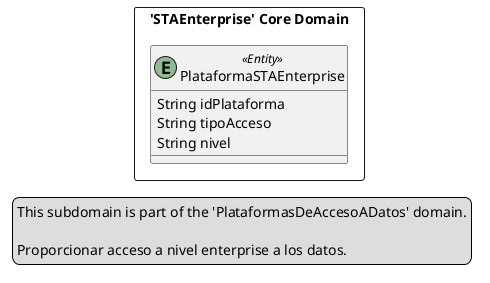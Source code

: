 @startuml

skinparam componentStyle uml2

package "'STAEnterprise' Core Domain" <<Rectangle>> {
	class PlataformaSTAEnterprise <<(E,DarkSeaGreen) Entity>> {
		String idPlataforma
		String tipoAcceso
		String nivel
	}
}
legend left
  This subdomain is part of the 'PlataformasDeAccesoADatos' domain.

  Proporcionar acceso a nivel enterprise a los datos.
end legend


@enduml
